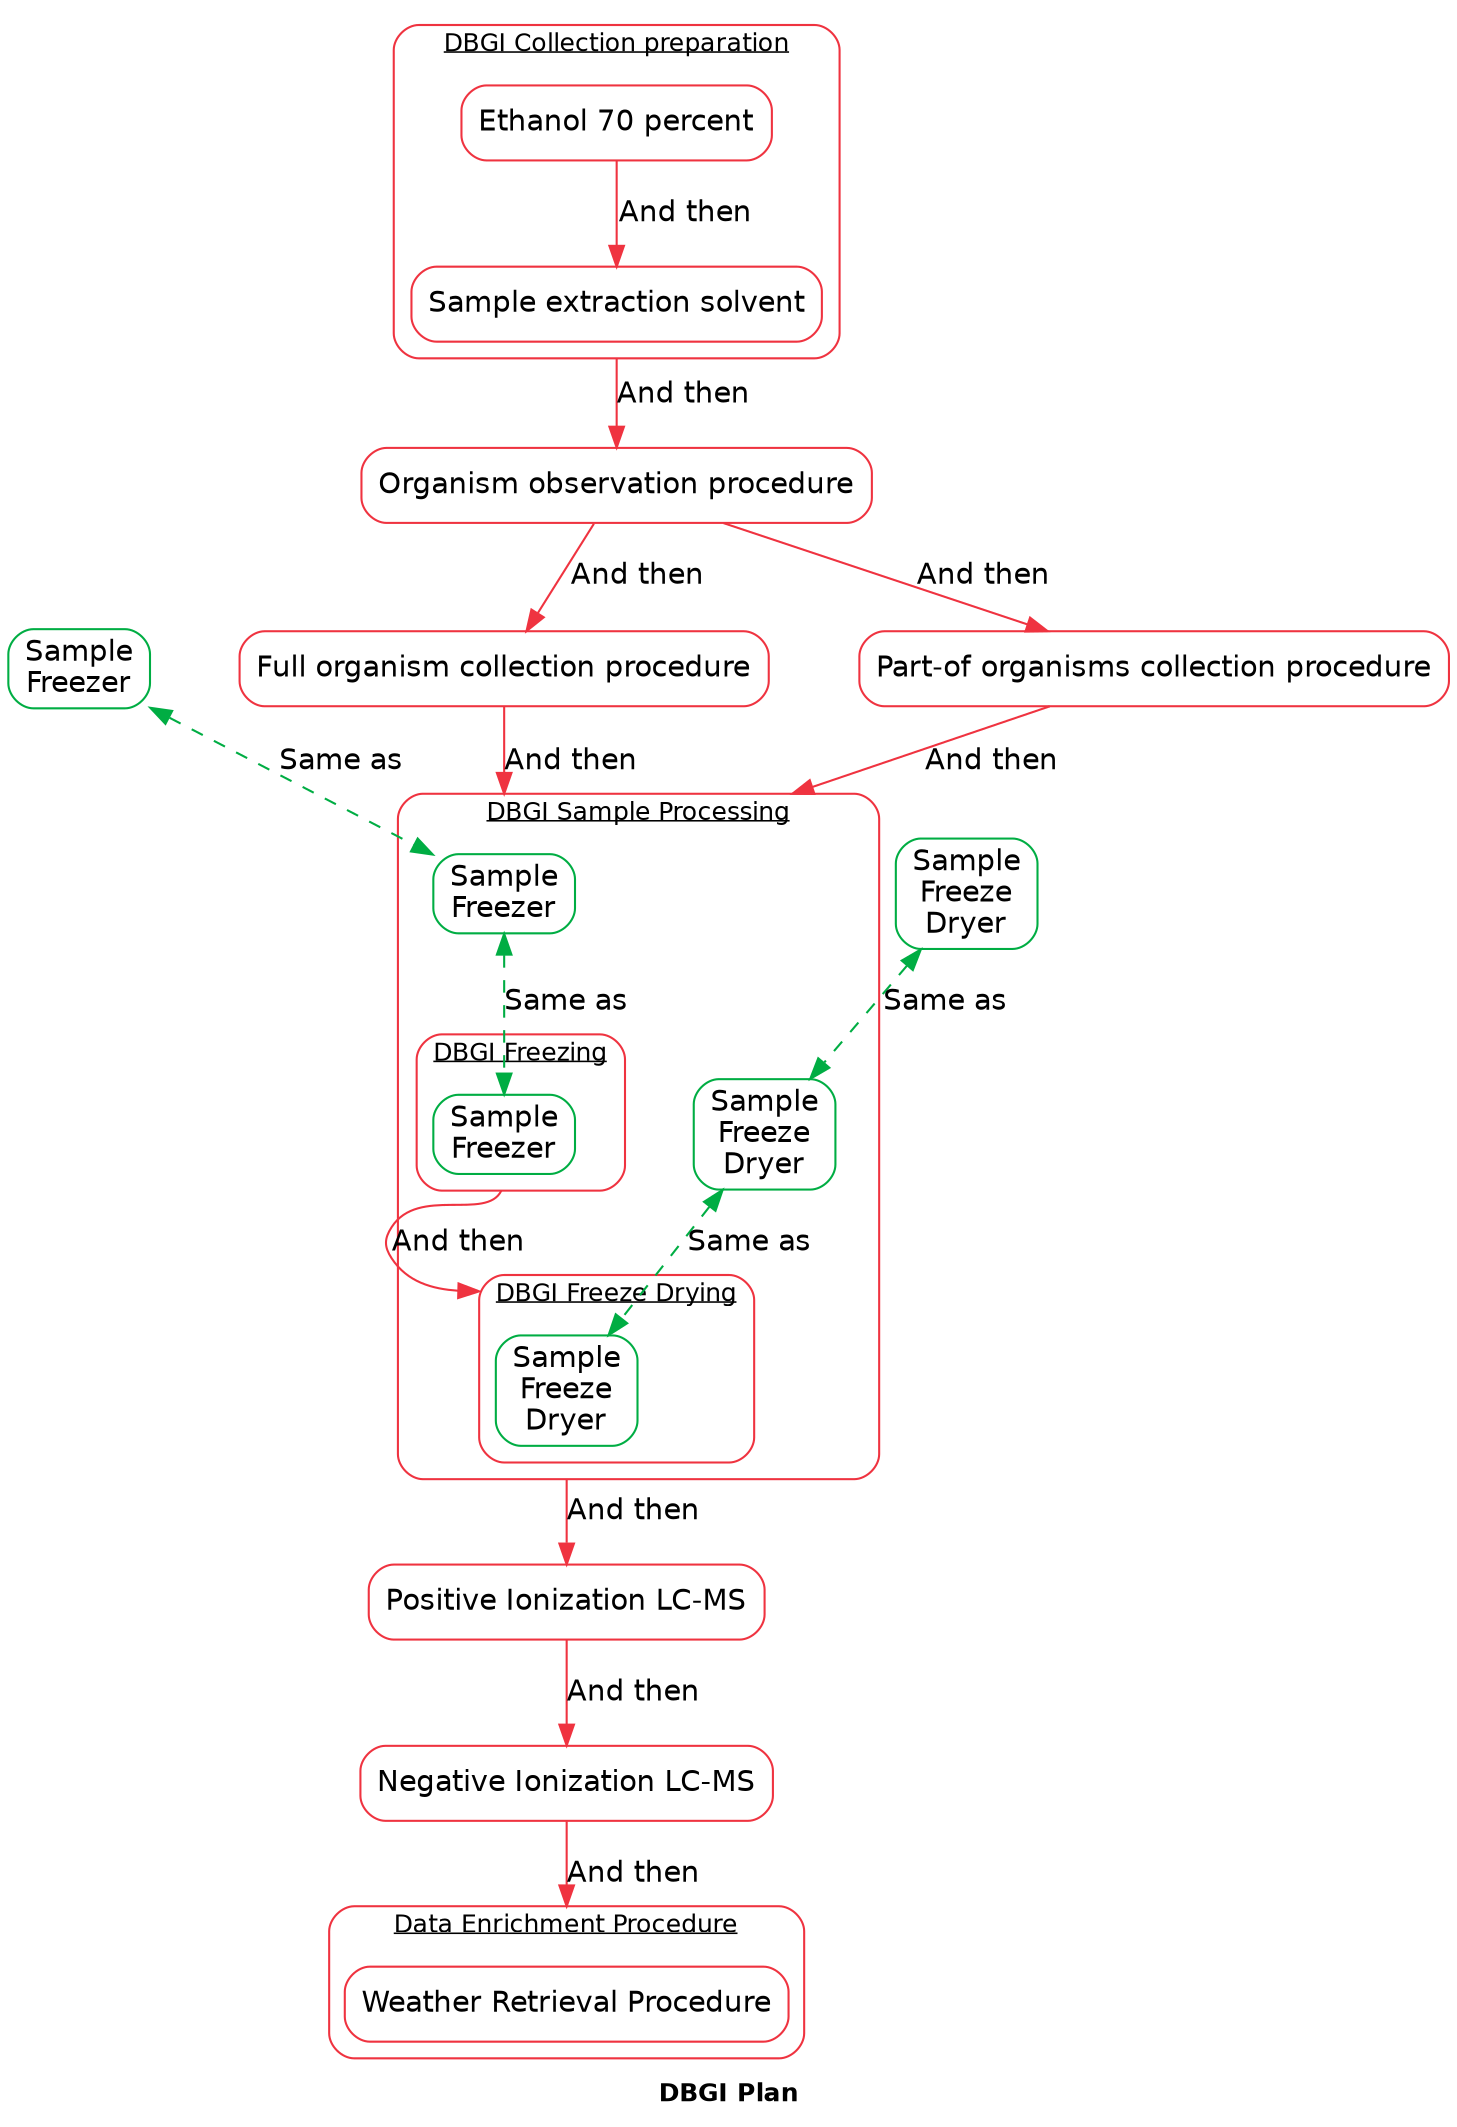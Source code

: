 digraph G {
	graph [
		label=<<B>DBGI Plan</B>>,
		fontname="Helvetica",
		fontsize=12,
		bgcolor=white,
		splines=true,
		nodesep=0.6,
		concentrate=true,
		compound=true,
	];
	node [style=rounded, fontname="Helvetica"];
	edge [fontname="Helvetica"];
    T5 [label="Sample\nFreezer", shape=box, color="#00ad43"];
    T6 [label="Sample\nFreeze\nDryer", shape=box, color="#00ad43"];
    T5 -> T3 [dir=both, style=dashed, color="#00ad43", label="Same as"];
    T6 -> T4 [dir=both, style=dashed, color="#00ad43", label="Same as"];
subgraph cluster__0 {
	label=<<U>DBGI Collection preparation</U>>;
	style="rounded";
	color="#EF3340";
	P3 [label="Ethanol 70 percent", shape=box, color="#EF3340"];
	P4 [label="Sample extraction solvent", shape=box, color="#EF3340"];
    P3:s -> P4:n [label="And then", color="#EF3340"];
}
subgraph cluster__1 {
	label=<<U>DBGI Sample Processing</U>>;
	style="rounded";
	color="#EF3340";
    T3 [label="Sample\nFreezer", shape=box, color="#00ad43"];
    T4 [label="Sample\nFreeze\nDryer", shape=box, color="#00ad43"];
    T3 -> T1 [dir=both, style=dashed, color="#00ad43", label="Same as"];
    T4 -> T2 [dir=both, style=dashed, color="#00ad43", label="Same as"];
subgraph cluster__1_0 {
	label=<<U>DBGI Freezing</U>>;
	style="rounded";
	color="#EF3340";
    T1 [label="Sample\nFreezer", shape=box, color="#00ad43"];
}
subgraph cluster__1_1 {
	label=<<U>DBGI Freeze Drying</U>>;
	style="rounded";
	color="#EF3340";
    T2 [label="Sample\nFreeze\nDryer", shape=box, color="#00ad43"];
}
    T1:s -> T2:n [label="And then", color="#EF3340", ltail=cluster__1_0, lhead=cluster__1_1];
}
    P8 [label="Positive Ionization LC-MS", shape=box, color="#EF3340"];
    P9 [label="Negative Ionization LC-MS", shape=box, color="#EF3340"];
    P10 [label="Organism observation procedure", shape=box, color="#EF3340"];
    P11 [label="Full organism collection procedure", shape=box, color="#EF3340"];
    P12 [label="Part-of organisms collection procedure", shape=box, color="#EF3340"];
subgraph cluster__7 {
	label=<<U>Data Enrichment Procedure</U>>;
	style="rounded";
	color="#EF3340";
	P14 [label="Weather Retrieval Procedure", shape=box, color="#EF3340"];
}
    P4 -> P10 [label="And then", color="#EF3340", ltail=cluster__0];
    T2 -> P8 [label="And then", color="#EF3340", ltail=cluster__1];
    P8 -> P9 [label="And then", color="#EF3340"];
    P9 -> P14 [label="And then", color="#EF3340", lhead=cluster__7];
    P10 -> P11 [label="And then", color="#EF3340"];
    P10 -> P12 [label="And then", color="#EF3340"];
    P11 -> T3 [label="And then", color="#EF3340", lhead=cluster__1];
    P12 -> T3 [label="And then", color="#EF3340", lhead=cluster__1];
}
